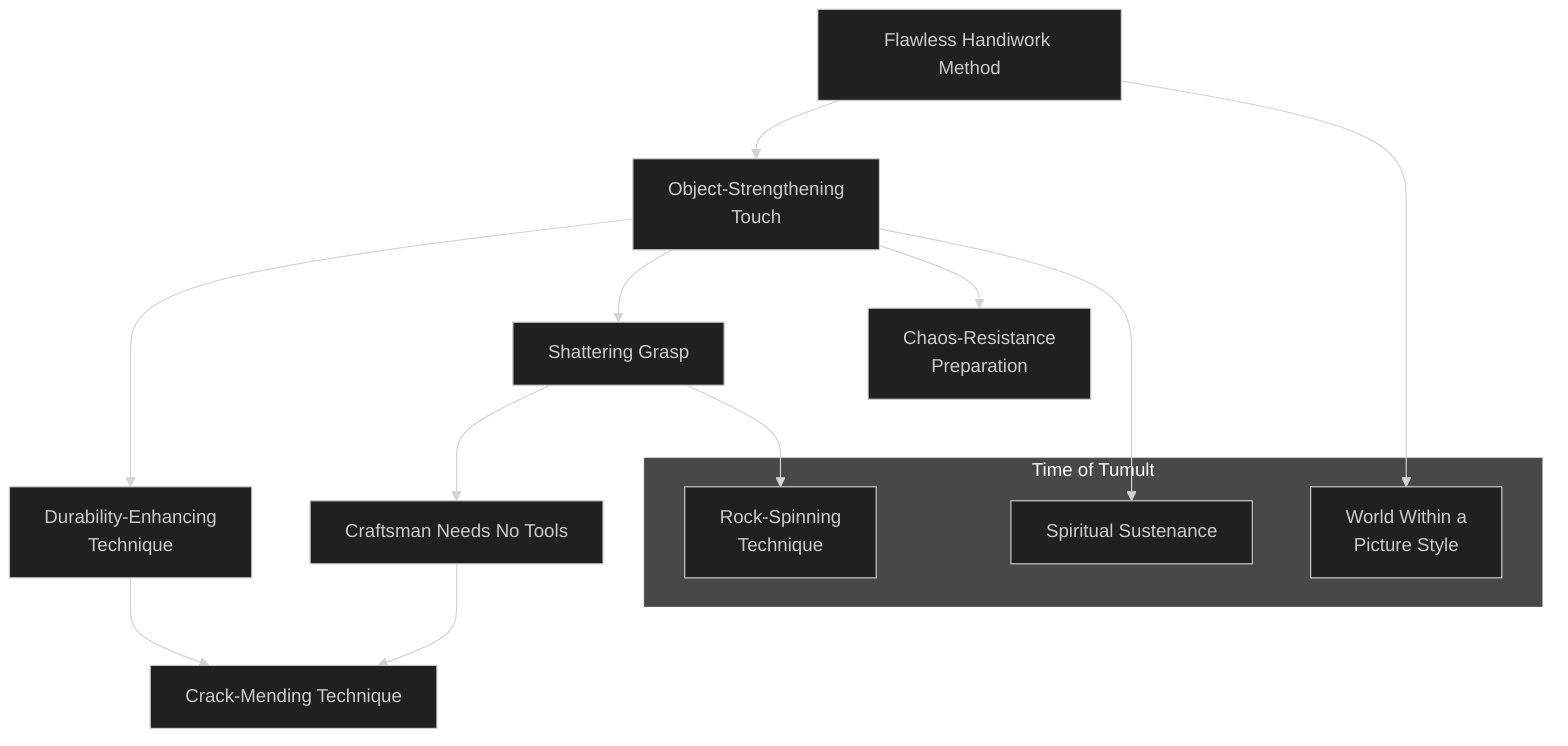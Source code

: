 ---
config:
  theme: dark
---

flowchart TD

    flawless_handiwork_method[Flawless Handiwork Method]
    click flawless_handiwork_method callback "
        Flawless Handiwork Method<br>
        <br>
        Cost: 3 motes per success<br>
        Duration: Instant<br>
        Type: Supplemental<br>
        Minimum Craft: 1<br>
        Minimum Essence: 1<br>
        Prerequisite Charms: None<br>
        <br>
        The character channels Essence through his hands and
        tools, enhancing his efforts and making the final produce of his
        work far more impressive than the fruits of any mortal craftsman's
        labor. To use this Charm, the player first makes a regular
        Intelligence or Stamina + Craft roll for the character. Then, the
        player may &quot;buy&quot; additional successes, up to the character's
        Essence rating + the number of successes rolled on the Craft roll.
        Each success bought in this fashion costs 3 motes of Essence.<br>
        Storytellers should consider strongly granting special bonuses
        to objects that are made from good or exceptional
        materials to start and that have astonishing numbers of successes.
        For more details on this, see the &quot;Craft&quot; section of the
        Drama chapter, page 245. Note that Flawless Handiwork
        Method's effects do not occur instantly — the character must
        still take the regular amount of time necessary to construct an
        object of that type, though he need take no longer. An Exalted
        craftsman can knock together in a morning items that would
        take a mortal craftsman months or years to produce.
        "

    object_strengthening_touch[Object-Strengthening<br>Touch]
    flawless_handiwork_method --> object_strengthening_touch
    click object_strengthening_touch callback "
        Object-Strengthening Touch<br>
        <br>
        Cost: 6 motes<br>
        Duration: One Scene<br>
        Type: Simple<br>
        Minimum Craft: 2<br>
        Minimum Essence: 1<br>
        Prerequisite Charms: Flawless Handiwork Method<br>
        <br>
        This Charm strengthens objects, allowing them to
        endure far more damage than normal. Very fragile objects
        such as those made of paper or glass cannot be damaged
        without the full exertion of a Strength at least equal to the
        Essence rating of the character who used the Object-
        Strengthening Touch Charm on them. Objects that are
        not so fragile take roughly twice as much force as normal
        to harm. For rules on breaking and lifting objects, see the
        &quot;Athletics&quot; section of the Drama chapter, page 251.<br>
        Object-Strengthening Touch does not just protect
        against breakage — strengthened objects are also resistant
        to fire, acid, freezing and other forms of damage. The
        character using Object-Strengthening Touch must touch
        the object in order to cause this Charm to take effect.
        Characters can strengthen any object, not just objects that
        are at the focus of the character's Craft Ability. This
        Charm does not work on animals or sentient beings.
        "

    durability_enhancing_technique[Durability-Enhancing<br>Technique]
    object_strengthening_touch --> durability_enhancing_technique
    click durability_enhancing_technique callback "
        Durability-Enhancing Technique<br>
        <br>
        Cost: 10 motes<br>
        Duration: Instant<br>
        Type: Simple<br>
        Minimum Craft: 3<br>
        Minimum Essence: 2<br>
        Prerequisite Charms: Object-Strengthening Touch<br>
        <br>
        Objects subjected to this Charm do not have the immense
        durability of objects subjected to Object-Strengthening
        Touch, but the enhancement is permanent. While objects
        treated with Durability-Enhancing Technique are not completely
        immune to the ravages of time and nature, they are
        very resistant, enduring at least 10 times as long as untreated
        objects. Objects treated with Durability-Enhancing Technique
        add twice the Exalted's score in the Crafts Ability to the
        Strength + Athletics dice pool required to break them. Items
        such as swords and axes that have been treated with
        Durability-Enhancing Technique hold their edges longer, even if
        used to hack through doors or otherwise mistreated
        "

    shattering_grasp[Shattering Grasp]
    object_strengthening_touch --> shattering_grasp
    click shattering_grasp callback "
        Shattering Grasp<br>
        <br>
        Cost: 5 motes<br>
        Duration: Instant<br>
        Type: Simple<br>
        Minimum Craft: 3<br>
        Minimum Essence: 2<br>
        Prerequisite Charms: Object-Strengthening Touch<br>
        <br>
        Someone who works with a material for a long time
        learns its strengths and weaknesses. A character who knows
        this Charm can channel Essence to intensify this knowledge
        and can rend stone and metal with his bare hands and tear
        apart wooden doors with his fingers. A character using the
        Shattering Grasp Charm multiplies his Strength + Athletics
        by 2 for the purposes of breaking or damaging the basic
        material he works with for the focus of his Craft skill -
        typically metal, stone or wood. If the character is making an
        attack against such an object, double his damage successes.
        Tanners and leathercrafters do not gain the ability to do extra
        damage in hand-to-hand combat with this Charm.
        "

    craftsman_needs_no_tools[Craftsman Needs No Tools]
    shattering_grasp --> craftsman_needs_no_tools
    click craftsman_needs_no_tools callback "
        Craftsman Needs No Tools<br>
        <br>
        Cost: 7 motes, 1 Willpower<br>
        Duration: One scene<br>
        Type: Simple<br>
        Minimum Craft: 5<br>
        Minimum Essence: 3<br>
        Prerequisite Charms: Shattering Grasp<br>
        <br>
        The greatest burden of a craftsman is the pressing need for
        tools and a workshop. For an Exalted who has mastered this
        Charm, that is no problem at all. A character who knows this
        Charm can work directly with her chosen material, shaping it
        with hands and voice, laboring without any need for tools.
        Characters using this Charm slowly croon and purr to their
        work as they shape and form the material with their fingertips
        "

    chaos_resistance_preparation[Chaos-Resistance<br>Preparation]
    object_strengthening_touch --> chaos_resistance_preparation
    click chaos_resistance_preparation callback "
        Chaos-Resistance Preparation<br>
        <br>
        Cost: 10 motes, 1 Willpower<br>
        Duration: Instant<br>
        Type: Simple<br>
        Minimum Craft: 4<br>
        Minimum Essence: 2<br>
        Prerequisite Charms: Object-Strengthening Touch<br>
        The ravages of the Wyld can twist objects, as well as men. For
        every object that is made better suited to its task, 100 are ruined by
        the energies of unbounded change. This Charm makes an object
        far more resistant to the twisting effects of Wyld energy. Chaos
        Resistance Preparation is not as complete as the Lore Charms that:
        stabilize persons, causing an object protected by this Charm to take
        only take 10 times as long to change as it would normally. However,
        the effects of Chaos-Resistance Preparation are permanent. Objects
        treated with this Charm lend no protective qualities to their
        bearers — a suit of Chaos-Resistant armor will not protect the
        character wearing it from Wyld-induced mutation.
        "

    crack_mending_technique[Crack-Mending Technique]
    durability_enhancing_technique --> crack_mending_technique
    craftsman_needs_no_tools --> crack_mending_technique
    click crack_mending_technique callback "
        Crack-Mending Technique<br>
        <br>
        Cost: 10 motes, 1 Willpower, 1 health level<br>
        Duration: Instant<br>
        Type: Simple<br>
        Minimum Craft: 5<br>
        Minimum Essence: 3<br>
        Prerequisite Charms: Craftsman Needs No Tools, Durability-Enhancing Technique<br>
        <br>
        A character using the Crack-Mending Technique can fix
        any broken object, no matter how severely damaged, so long as
        it was not totally unmade (for example, by powerful sorcery,
        digestion in a Behemoth's gullet or immersion in molten rock).
        The character must spend a number of hours working on the
        object equal to 10 - her Essence, slowly piecing it back together
        and coaxing the fragments to bind to one another.<br>
        This Charm can even remake extremely damaged things
        such as shattered crystal and burnt paper, but it cannot
        remake metaphorical or conceptual things —it cannot mend
        broken hearts, oaths or promises, for example, nor can it
        remake shattered dreams or smashed hopes. Also, it cannot
        remake an object more yards in radius than the character's
        Essence rating. Crack-Mending Technique can restore damaged
        items of First Age manufacture but can do nothing to
        repair those whose magic has fled or been exhausted.
        "

    subgraph time_of_tumult[Time of Tumult]
        direction TB
        world_within_a_picture_style[World Within a<br>Picture Style]
        click world_within_a_picture_style callback "
            World Within a Picture Style<br>
            <br>
            Cost: 20 motes<br>
            Duration: One day or more<br>
            Type: Simple<br>
            Minimum Craft: 5<br>
            Minimum Occult: 3<br>
            Minimum Essence: 3<br>
            Prerequisite Charms: Flawless Handiwork Method<br>
            <br>
            A Solar who truly masters some form of representational
            art — most obviously painting, but other possibilities
            include tapestry-weaving, carving and metal-casting -
            can fashion miniature worlds within a lifelike representation.
            A being that knows how to expend Essence can step
            into the image and experience it as if it were real. Although
            the examples within the Invisible Fortress are &quot;life sized,&quot;
            a World Within a Picture's physical matrix could be much
            smaller; for instance, a metal brooch chased and enameled
            with an uncannily realistic miniature scene.<br>
            The World Within a Picture can include planes,
            animals or even people, but none of the people are actually
            real. They react only in simple, stereotyped ways, like
            automata. (A Solar can trap real people or spirits within a
            still life to become permanent characters, but this involves
            a spell of Celestial Circle Sorcery.) A World Within a
            Picture's simulated world cannot exceed one acre in area,
            although it may look much larger: A person who tries to
            travel beyond the boundaries of the still life either goes in
            a circle or steps out of the still life.<br>
            Creating a World Within a Picture takes weeks or
            months, depending on the artist's medium and the level of
            detail the artist desires. Once created, a World Within a
            Picture lasts until someone or something destroys it. Other
            Charms and sorceries can piggyback on a World Within a
            Picture if the artist wants to include magical effects within
            the simulated world, such a still life in which people can
            fly, or one that transforms visitors into other forms.<br>
            Entering a World Within a Picture costs 1 mote of
            Essence. Departing is free. Anyone caught within a completely
            destroyed Still Life dies. A Still Life that is merely damaged can
            be repaired, and prisoners retrieved, but only by someone who
            knows the World Within a Picture Style Charm.
            "

        rock_spinning_technique[Rock-Spinning<br>Technique]
        click rock_spinning_technique callback "
            Rock-Spinning Technique<br>
            <br>
            Cost: 3 motes<br>
            Duration: One hour<br>
            Type: Simple<br>
            Minimum Craft: 2<br>
            Minimum Essence: 2<br>
            Prerequisite Charms: Shattering Grasp<br>
            <br>
            This Charm enables a Solar to spin raw stone into
            flexible thread or yarn. Rock thread is fireproof but no
            stronger than linen and rather scratchy to wear. It is
            entirely adequate for tapestries, tablecloths, rugs and other
            utilitarian purposes, though, and in large quantities, it
            makes excellent insulation. The thread or yarn remains
            the same color as the original rock, making most spun rock
            rather drab — but a Solar with this Charm can spin jade or
            diamond as easily as slate or sandstone. A handkerchief of
            spun jewels would make an understated yet truly royal gift.
            The basic Charm requires no more than a simple
            drop-spindle or spinning wheel and a quantity of rock. The
            listed Essence cost and duration are for spinning a cubic
            foot of rock into a cubic yard of fluffy fiber. The process
            takes a full hour. A more elaborate apparatus (such as the
            broken machine in the Fortress) reduces the Essence cost
            to 1 mote, and the machine runs by itself once set running.
            Indeed, the apparatus reduces rock-spinning to magic that
            even unExalted mortals can perform.
            "

        spiritual_sustenance[Spiritual Sustenance]
        click spiritual_sustenance callback "
            Spiritual Sustenance<br>
            <br>
            Cost: Variable<br>
            Duration: Variable<br>
            Type: Simple<br>
            Minimum Craft: 3<br>
            Minimum Essence: 2<br>
            Prerequisite Charms: Object-Strengthening Touch<br>
            <br>
            Characters utilizing this Charm can mold
            edible food out of any other material, be it rock,
            wood or even snow. The simpler the food and
            the smaller the portion, the less it costs to make.
            Conjuring a loaf of bread requires just 1 mote of
            Essence and about five minutes, while sculpting
            an entire feast can cost 10 motes or more and
            take an entire day. This food can be stored.
            However, it will gradually lose its reality and
            after a week, it will fade to wisps of Essence
            when handled.<br>
            While it will fill the belly, conjured food
            offers little in the way of vitamins or minerals.
            For every week that food created in this manner,
            makes up more than 50 percent of a character's
            diet, he will lose one dot in Willpower. Obviously,
            if a character has mastered a sorcery that
            allows him to conjure real food, these penalties
            do not apply.
            "
    end

    flawless_handiwork_method --> world_within_a_picture_style
    shattering_grasp --> rock_spinning_technique
    object_strengthening_touch --> spiritual_sustenance
